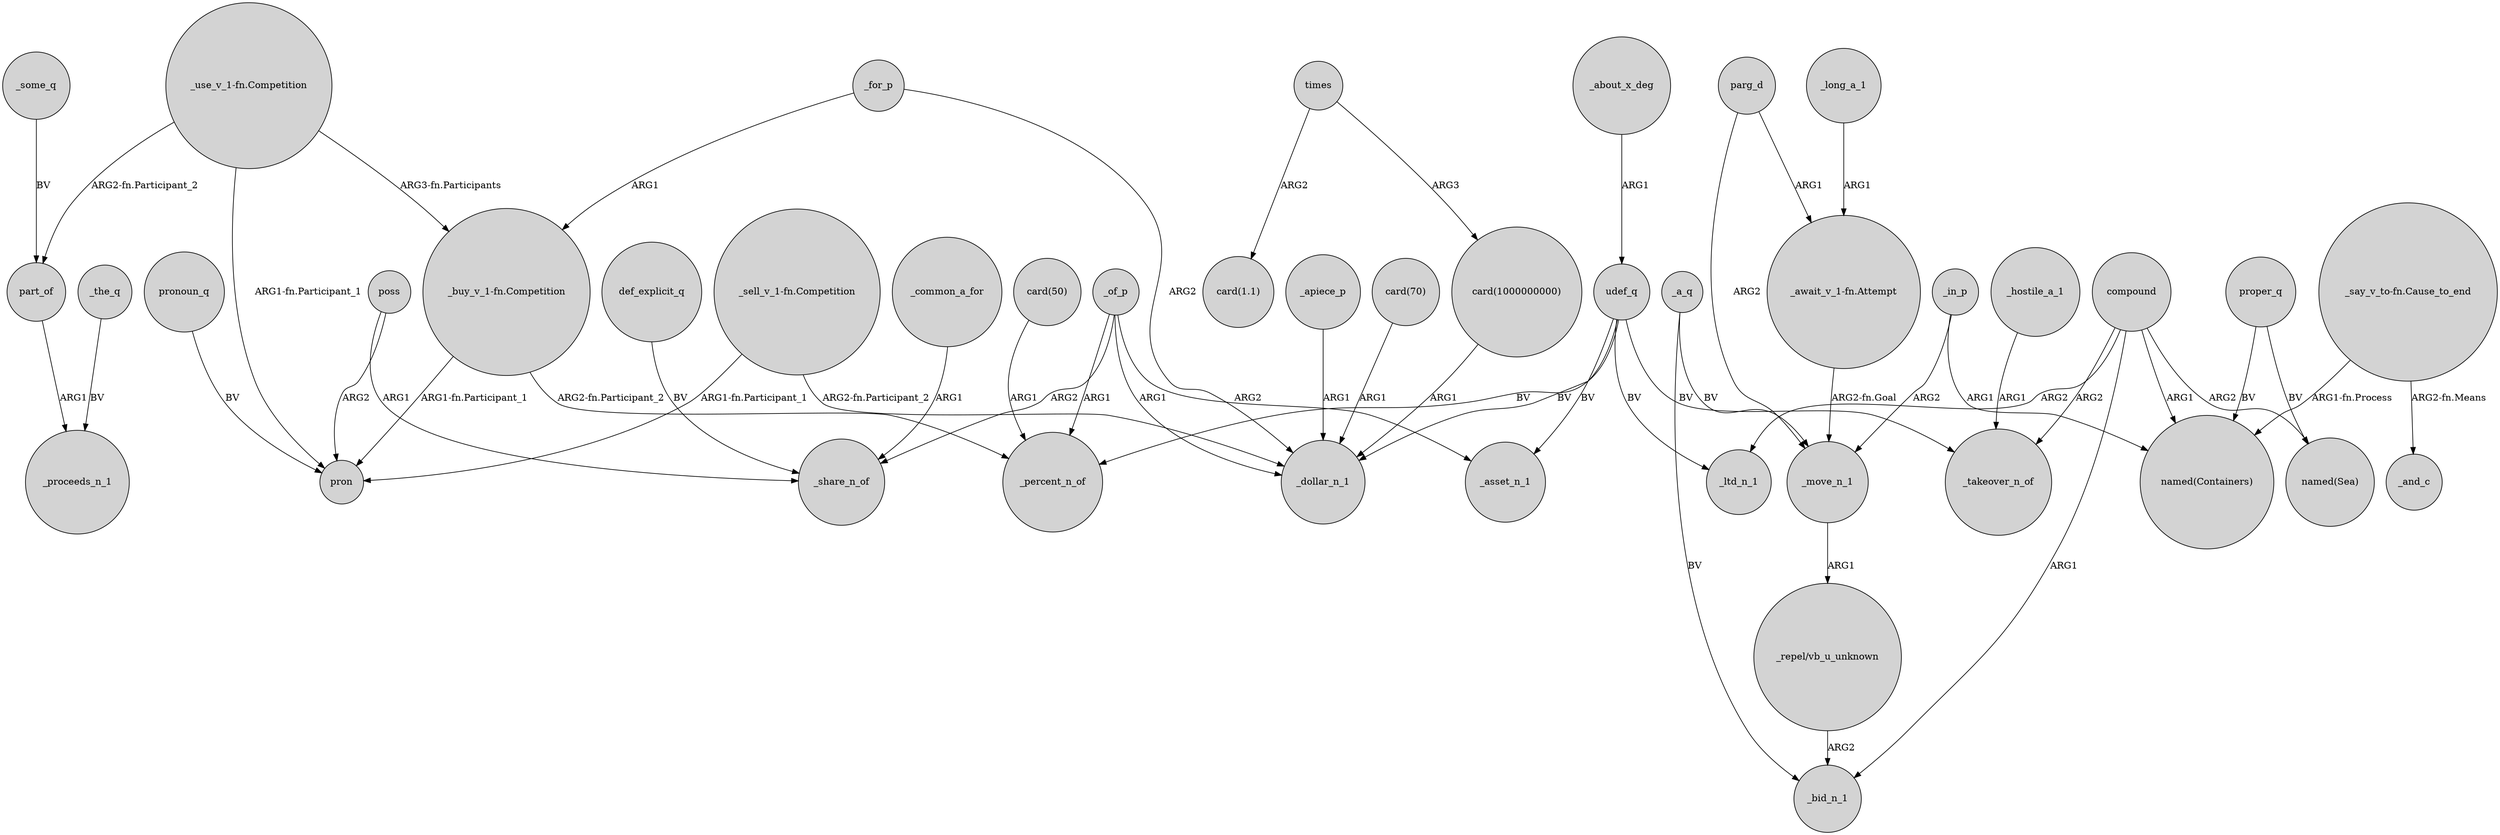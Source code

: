 digraph {
	node [shape=circle style=filled]
	_of_p -> _dollar_n_1 [label=ARG1]
	"card(1000000000)" -> _dollar_n_1 [label=ARG1]
	_a_q -> _bid_n_1 [label=BV]
	"_say_v_to-fn.Cause_to_end" -> _and_c [label="ARG2-fn.Means"]
	"_buy_v_1-fn.Competition" -> _percent_n_of [label="ARG2-fn.Participant_2"]
	part_of -> _proceeds_n_1 [label=ARG1]
	_long_a_1 -> "_await_v_1-fn.Attempt" [label=ARG1]
	_move_n_1 -> "_repel/vb_u_unknown" [label=ARG1]
	"_use_v_1-fn.Competition" -> part_of [label="ARG2-fn.Participant_2"]
	def_explicit_q -> _share_n_of [label=BV]
	_common_a_for -> _share_n_of [label=ARG1]
	compound -> "named(Sea)" [label=ARG2]
	_the_q -> _proceeds_n_1 [label=BV]
	"_buy_v_1-fn.Competition" -> pron [label="ARG1-fn.Participant_1"]
	udef_q -> _asset_n_1 [label=BV]
	"_await_v_1-fn.Attempt" -> _move_n_1 [label="ARG2-fn.Goal"]
	times -> "card(1000000000)" [label=ARG3]
	_of_p -> _percent_n_of [label=ARG1]
	parg_d -> "_await_v_1-fn.Attempt" [label=ARG1]
	_hostile_a_1 -> _takeover_n_of [label=ARG1]
	_about_x_deg -> udef_q [label=ARG1]
	compound -> "named(Containers)" [label=ARG1]
	pronoun_q -> pron [label=BV]
	udef_q -> _takeover_n_of [label=BV]
	"_repel/vb_u_unknown" -> _bid_n_1 [label=ARG2]
	poss -> pron [label=ARG2]
	_in_p -> "named(Containers)" [label=ARG1]
	_apiece_p -> _dollar_n_1 [label=ARG1]
	udef_q -> _percent_n_of [label=BV]
	times -> "card(1.1)" [label=ARG2]
	poss -> _share_n_of [label=ARG1]
	_for_p -> _dollar_n_1 [label=ARG2]
	"_use_v_1-fn.Competition" -> pron [label="ARG1-fn.Participant_1"]
	udef_q -> _dollar_n_1 [label=BV]
	_some_q -> part_of [label=BV]
	parg_d -> _move_n_1 [label=ARG2]
	"card(50)" -> _percent_n_of [label=ARG1]
	compound -> _ltd_n_1 [label=ARG2]
	"_sell_v_1-fn.Competition" -> pron [label="ARG1-fn.Participant_1"]
	_a_q -> _move_n_1 [label=BV]
	"_say_v_to-fn.Cause_to_end" -> "named(Containers)" [label="ARG1-fn.Process"]
	"_sell_v_1-fn.Competition" -> _dollar_n_1 [label="ARG2-fn.Participant_2"]
	compound -> _takeover_n_of [label=ARG2]
	_of_p -> _asset_n_1 [label=ARG2]
	udef_q -> _ltd_n_1 [label=BV]
	proper_q -> "named(Containers)" [label=BV]
	"card(70)" -> _dollar_n_1 [label=ARG1]
	_in_p -> _move_n_1 [label=ARG2]
	_for_p -> "_buy_v_1-fn.Competition" [label=ARG1]
	_of_p -> _share_n_of [label=ARG2]
	compound -> _bid_n_1 [label=ARG1]
	proper_q -> "named(Sea)" [label=BV]
	"_use_v_1-fn.Competition" -> "_buy_v_1-fn.Competition" [label="ARG3-fn.Participants"]
}
